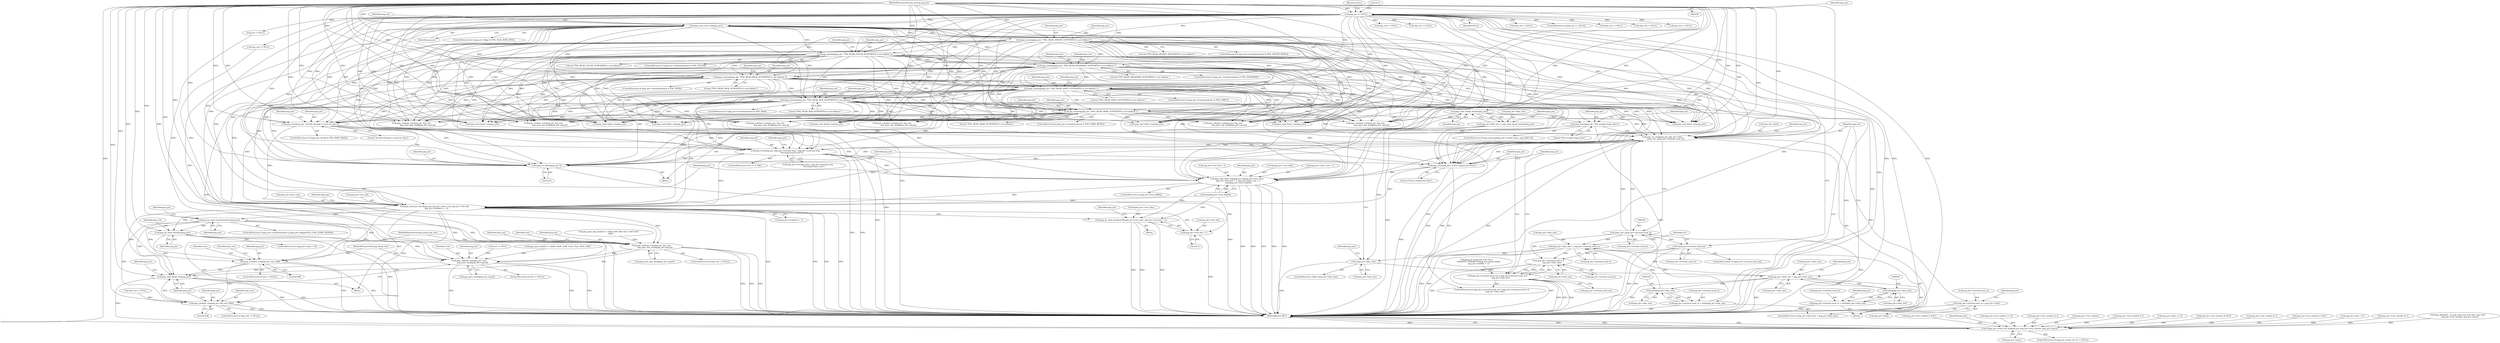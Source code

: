 digraph "0_Chrome_7f3d85b096f66870a15b37c2f40b219b2e292693_8@API" {
"1000483" [label="(Call,png_read_chunk_header(png_ptr))"];
"1000476" [label="(Call,png_crc_finish(png_ptr, 0))"];
"1000187" [label="(Call,png_warning(png_ptr, \"PNG_READ_PACK_SUPPORTED is not defined.\"))"];
"1000178" [label="(Call,png_warning(png_ptr, \"PNG_READ_PACKSWAP_SUPPORTED is not defined.\"))"];
"1000139" [label="(Call,png_read_start_row(png_ptr))"];
"1000119" [label="(Call,png_ptr == NULL)"];
"1000106" [label="(MethodParameterIn,png_structp png_ptr)"];
"1000169" [label="(Call,png_warning(png_ptr, \"PNG_READ_FILLER_SUPPORTED is not defined.\"))"];
"1000160" [label="(Call,png_warning(png_ptr, \"PNG_READ_INVERT_SUPPORTED is not defined.\"))"];
"1000205" [label="(Call,png_warning(png_ptr, \"PNG_READ_BGR_SUPPORTED is not defined.\"))"];
"1000196" [label="(Call,png_warning(png_ptr, \"PNG_READ_SHIFT_SUPPORTED is not defined.\"))"];
"1000431" [label="(Call,png_error(png_ptr, \"Invalid attempt to read row data\"))"];
"1000214" [label="(Call,png_warning(png_ptr, \"PNG_READ_SWAP_SUPPORTED is not defined.\"))"];
"1000534" [label="(Call,png_crc_read(png_ptr, png_ptr->zbuf,\n            (png_size_t)png_ptr->zstream.avail_in))"];
"1000483" [label="(Call,png_read_chunk_header(png_ptr))"];
"1000492" [label="(Call,png_error(png_ptr, \"Not enough image data\"))"];
"1000602" [label="(Call,png_error(png_ptr, png_ptr->zstream.msg ? png_ptr->zstream.msg :\n                   \"Decompression error\"))"];
"1000539" [label="(Call,(png_size_t)png_ptr->zstream.avail_in)"];
"1000523" [label="(Call,png_ptr->zstream.avail_in = (uInt)png_ptr->idat_size)"];
"1000529" [label="(Call,(uInt)png_ptr->idat_size)"];
"1000516" [label="(Call,png_ptr->zbuf_size > png_ptr->idat_size)"];
"1000501" [label="(Call,(uInt)png_ptr->zbuf_size)"];
"1000471" [label="(Call,!png_ptr->idat_size)"];
"1000479" [label="(Call,png_ptr->idat_size = png_read_chunk_header(png_ptr))"];
"1000546" [label="(Call,png_ptr->idat_size -= png_ptr->zstream.avail_in)"];
"1000495" [label="(Call,png_ptr->zstream.avail_in = (uInt)png_ptr->zbuf_size)"];
"1000463" [label="(Call,!(png_ptr->zstream.avail_in))"];
"1000575" [label="(Call,png_ptr->zstream.avail_in ||\n            png_ptr->idat_size)"];
"1000569" [label="(Call,png_ptr->zstream.avail_out || png_ptr->zstream.avail_in ||\n            png_ptr->idat_size)"];
"1000506" [label="(Call,png_ptr->zstream.next_in = png_ptr->zbuf)"];
"1000584" [label="(Call,png_error(png_ptr, \"Extra compressed data\"))"];
"1000689" [label="(Call,png_read_filter_row(png_ptr, &(png_ptr->row_info),\n      png_ptr->row_buf + 1, png_ptr->prev_row + 1,\n      (int)(png_ptr->row_buf[0])))"];
"1000712" [label="(Call,png_memcpy_check(png_ptr, png_ptr->prev_row, png_ptr->row_buf,\n      png_ptr->rowbytes + 1))"];
"1000738" [label="(Call,png_do_read_intrapixel(&(png_ptr->row_info), png_ptr->row_buf + 1))"];
"1000743" [label="(Call,png_ptr->row_buf + 1)"];
"1000758" [label="(Call,png_do_read_transformations(png_ptr))"];
"1000777" [label="(Call,png_do_read_interlace(png_ptr))"];
"1000783" [label="(Call,png_combine_row(png_ptr, dsp_row,\n            png_pass_dsp_mask[png_ptr->pass]))"];
"1000795" [label="(Call,png_combine_row(png_ptr, row,\n            png_pass_mask[png_ptr->pass]))"];
"1000821" [label="(Call,png_read_finish_row(png_ptr))"];
"1000829" [label="(Call,(*(png_ptr->read_row_fn))(png_ptr, png_ptr->row_number, png_ptr->pass))"];
"1000809" [label="(Call,png_combine_row(png_ptr, row, 0xff))"];
"1000817" [label="(Call,png_combine_row(png_ptr, dsp_row, 0xff))"];
"1000480" [label="(Call,png_ptr->idat_size)"];
"1000509" [label="(Identifier,png_ptr)"];
"1000122" [label="(Return,return;)"];
"1000124" [label="(Literal,1)"];
"1000109" [label="(Block,)"];
"1000720" [label="(Call,png_ptr->rowbytes + 1)"];
"1000695" [label="(Call,png_ptr->row_buf + 1)"];
"1000396" [label="(Call,dsp_row != NULL)"];
"1000689" [label="(Call,png_read_filter_row(png_ptr, &(png_ptr->row_info),\n      png_ptr->row_buf + 1, png_ptr->prev_row + 1,\n      (int)(png_ptr->row_buf[0])))"];
"1000216" [label="(Literal,\"PNG_READ_SWAP_SUPPORTED is not defined.\")"];
"1000432" [label="(Identifier,png_ptr)"];
"1000235" [label="(Call,png_ptr->row_number & 0x07)"];
"1000690" [label="(Identifier,png_ptr)"];
"1000433" [label="(Literal,\"Invalid attempt to read row data\")"];
"1000512" [label="(Call,png_ptr->zbuf)"];
"1000492" [label="(Call,png_error(png_ptr, \"Not enough image data\"))"];
"1000792" [label="(Call,row != NULL)"];
"1000781" [label="(Identifier,dsp_row)"];
"1000196" [label="(Call,png_warning(png_ptr, \"PNG_READ_SHIFT_SUPPORTED is not defined.\"))"];
"1000211" [label="(Identifier,png_ptr)"];
"1000199" [label="(ControlStructure,if (png_ptr->transformations & PNG_BGR))"];
"1000581" [label="(Call,png_ptr->idat_size)"];
"1000598" [label="(ControlStructure,if (ret != Z_OK))"];
"1000171" [label="(Literal,\"PNG_READ_FILLER_SUPPORTED is not defined.\")"];
"1000115" [label="(Call,png_pass_mask[7] = {0x80, 0x08, 0x88, 0x22, 0xaa, 0x55, 0xff})"];
"1000197" [label="(Identifier,png_ptr)"];
"1000531" [label="(Call,png_ptr->idat_size)"];
"1000806" [label="(Call,row != NULL)"];
"1000118" [label="(ControlStructure,if (png_ptr == NULL))"];
"1000469" [label="(Block,)"];
"1000585" [label="(Identifier,png_ptr)"];
"1000797" [label="(Identifier,row)"];
"1000481" [label="(Identifier,png_ptr)"];
"1000830" [label="(Identifier,png_ptr)"];
"1000809" [label="(Call,png_combine_row(png_ptr, row, 0xff))"];
"1000193" [label="(Identifier,png_ptr)"];
"1000494" [label="(Literal,\"Not enough image data\")"];
"1000759" [label="(Identifier,png_ptr)"];
"1000143" [label="(Call,png_ptr->row_number == 0)"];
"1000322" [label="(Call,png_ptr->row_number & 3)"];
"1000780" [label="(Call,dsp_row != NULL)"];
"1000714" [label="(Call,png_ptr->prev_row)"];
"1000683" [label="(ControlStructure,if (png_ptr->row_buf[0]))"];
"1000220" [label="(Identifier,png_ptr)"];
"1000140" [label="(Identifier,png_ptr)"];
"1000834" [label="(Call,png_ptr->pass)"];
"1000784" [label="(Identifier,png_ptr)"];
"1000831" [label="(Call,png_ptr->row_number)"];
"1000414" [label="(Call,png_ptr->row_number & 1)"];
"1000779" [label="(ControlStructure,if (dsp_row != NULL))"];
"1000208" [label="(ControlStructure,if (png_ptr->transformations & PNG_SWAP_BYTES))"];
"1000729" [label="(Identifier,png_ptr)"];
"1000738" [label="(Call,png_do_read_intrapixel(&(png_ptr->row_info), png_ptr->row_buf + 1))"];
"1000586" [label="(Literal,\"Extra compressed data\")"];
"1000535" [label="(Identifier,png_ptr)"];
"1000179" [label="(Identifier,png_ptr)"];
"1000160" [label="(Call,png_warning(png_ptr, \"PNG_READ_INVERT_SUPPORTED is not defined.\"))"];
"1000206" [label="(Identifier,png_ptr)"];
"1000190" [label="(ControlStructure,if (png_ptr->transformations & PNG_SHIFT))"];
"1000169" [label="(Call,png_warning(png_ptr, \"PNG_READ_FILLER_SUPPORTED is not defined.\"))"];
"1000120" [label="(Identifier,png_ptr)"];
"1000777" [label="(Call,png_do_read_interlace(png_ptr))"];
"1000771" [label="(ControlStructure,if (png_ptr->pass < 6))"];
"1000713" [label="(Identifier,png_ptr)"];
"1000529" [label="(Call,(uInt)png_ptr->idat_size)"];
"1000822" [label="(Identifier,png_ptr)"];
"1000334" [label="(Call,dsp_row != NULL)"];
"1000691" [label="(Call,&(png_ptr->row_info))"];
"1000198" [label="(Literal,\"PNG_READ_SHIFT_SUPPORTED is not defined.\")"];
"1000589" [label="(Identifier,png_ptr)"];
"1000744" [label="(Call,png_ptr->row_buf)"];
"1000758" [label="(Call,png_do_read_transformations(png_ptr))"];
"1000181" [label="(ControlStructure,if (png_ptr->transformations & PNG_PACK))"];
"1000471" [label="(Call,!png_ptr->idat_size)"];
"1000407" [label="(Call,png_read_finish_row(png_ptr))"];
"1000484" [label="(Identifier,png_ptr)"];
"1000536" [label="(Call,png_ptr->zbuf)"];
"1000747" [label="(Literal,1)"];
"1000501" [label="(Call,(uInt)png_ptr->zbuf_size)"];
"1000818" [label="(Identifier,png_ptr)"];
"1000337" [label="(Call,png_combine_row(png_ptr, dsp_row,\n                     png_pass_dsp_mask[png_ptr->pass]))"];
"1000515" [label="(ControlStructure,if (png_ptr->zbuf_size > png_ptr->idat_size))"];
"1000345" [label="(Call,png_read_finish_row(png_ptr))"];
"1000520" [label="(Call,png_ptr->idat_size)"];
"1000180" [label="(Literal,\"PNG_READ_PACKSWAP_SUPPORTED is not defined.\")"];
"1000717" [label="(Call,png_ptr->row_buf)"];
"1000820" [label="(Literal,0xff)"];
"1000253" [label="(Call,png_read_finish_row(png_ptr))"];
"1000568" [label="(ControlStructure,if (png_ptr->zstream.avail_out || png_ptr->zstream.avail_in ||\n            png_ptr->idat_size))"];
"1000498" [label="(Identifier,png_ptr)"];
"1000798" [label="(Call,png_pass_mask[png_ptr->pass])"];
"1000811" [label="(Identifier,row)"];
"1000189" [label="(Literal,\"PNG_READ_PACK_SUPPORTED is not defined.\")"];
"1000184" [label="(Identifier,png_ptr)"];
"1000570" [label="(Call,png_ptr->zstream.avail_out)"];
"1000299" [label="(Call,dsp_row != NULL)"];
"1000603" [label="(Identifier,png_ptr)"];
"1000399" [label="(Call,png_combine_row(png_ptr, dsp_row,\n                     png_pass_dsp_mask[png_ptr->pass]))"];
"1000424" [label="(ControlStructure,if (!(png_ptr->mode & PNG_HAVE_IDAT)))"];
"1000539" [label="(Call,(png_size_t)png_ptr->zstream.avail_in)"];
"1000493" [label="(Identifier,png_ptr)"];
"1000187" [label="(Call,png_warning(png_ptr, \"PNG_READ_PACK_SUPPORTED is not defined.\"))"];
"1000163" [label="(ControlStructure,if (png_ptr->transformations & PNG_FILLER))"];
"1000796" [label="(Identifier,png_ptr)"];
"1000215" [label="(Identifier,png_ptr)"];
"1000705" [label="(Call,(int)(png_ptr->row_buf[0]))"];
"1000148" [label="(Call,png_ptr->pass == 0)"];
"1000242" [label="(Call,dsp_row != NULL)"];
"1000823" [label="(ControlStructure,if (png_ptr->read_row_fn != NULL))"];
"1000473" [label="(Identifier,png_ptr)"];
"1000496" [label="(Call,png_ptr->zstream.avail_in)"];
"1000307" [label="(Call,png_combine_row(png_ptr, dsp_row,\n                     png_pass_dsp_mask[png_ptr->pass]))"];
"1000813" [label="(ControlStructure,if (dsp_row != NULL))"];
"1000272" [label="(Call,dsp_row != NULL)"];
"1000783" [label="(Call,png_combine_row(png_ptr, dsp_row,\n            png_pass_dsp_mask[png_ptr->pass]))"];
"1000763" [label="(Identifier,png_ptr)"];
"1000132" [label="(ControlStructure,if (!(png_ptr->flags & PNG_FLAG_ROW_INIT)))"];
"1000550" [label="(Call,png_ptr->zstream.avail_in)"];
"1000170" [label="(Identifier,png_ptr)"];
"1000791" [label="(ControlStructure,if (row != NULL))"];
"1000205" [label="(Call,png_warning(png_ptr, \"PNG_READ_BGR_SUPPORTED is not defined.\"))"];
"1000112" [label="(Call,png_pass_dsp_mask[7] = {0xff, 0x0f, 0xff, 0x33, 0xff, 0x55,\n       0xff})"];
"1000214" [label="(Call,png_warning(png_ptr, \"PNG_READ_SWAP_SUPPORTED is not defined.\"))"];
"1000569" [label="(Call,png_ptr->zstream.avail_out || png_ptr->zstream.avail_in ||\n            png_ptr->idat_size)"];
"1000161" [label="(Identifier,png_ptr)"];
"1000516" [label="(Call,png_ptr->zbuf_size > png_ptr->idat_size)"];
"1000826" [label="(Identifier,png_ptr)"];
"1000507" [label="(Call,png_ptr->zstream.next_in)"];
"1000819" [label="(Identifier,dsp_row)"];
"1000315" [label="(Call,png_read_finish_row(png_ptr))"];
"1000517" [label="(Call,png_ptr->zbuf_size)"];
"1000188" [label="(Identifier,png_ptr)"];
"1000778" [label="(Identifier,png_ptr)"];
"1000575" [label="(Call,png_ptr->zstream.avail_in ||\n            png_ptr->idat_size)"];
"1000743" [label="(Call,png_ptr->row_buf + 1)"];
"1000786" [label="(Call,png_pass_dsp_mask[png_ptr->pass])"];
"1000361" [label="(Call,dsp_row != NULL)"];
"1000495" [label="(Call,png_ptr->zstream.avail_in = (uInt)png_ptr->zbuf_size)"];
"1000700" [label="(Call,png_ptr->prev_row + 1)"];
"1000485" [label="(ControlStructure,if (png_memcmp(png_ptr->chunk_name, png_IDAT, 4)))"];
"1000477" [label="(Identifier,png_ptr)"];
"1000604" [label="(Call,png_ptr->zstream.msg ? png_ptr->zstream.msg :\n                   \"Decompression error\")"];
"1000475" [label="(Block,)"];
"1000431" [label="(Call,png_error(png_ptr, \"Invalid attempt to read row data\"))"];
"1000245" [label="(Call,png_combine_row(png_ptr, dsp_row,\n                     png_pass_dsp_mask[png_ptr->pass]))"];
"1000283" [label="(Call,png_read_finish_row(png_ptr))"];
"1000785" [label="(Identifier,dsp_row)"];
"1000534" [label="(Call,png_crc_read(png_ptr, png_ptr->zbuf,\n            (png_size_t)png_ptr->zstream.avail_in))"];
"1000166" [label="(Identifier,png_ptr)"];
"1000172" [label="(ControlStructure,if (png_ptr->transformations & PNG_PACKSWAP))"];
"1000751" [label="(Identifier,png_ptr)"];
"1000260" [label="(Call,png_ptr->row_number & 0x07)"];
"1000814" [label="(Call,dsp_row != NULL)"];
"1000202" [label="(Identifier,png_ptr)"];
"1000815" [label="(Identifier,dsp_row)"];
"1000478" [label="(Literal,0)"];
"1000739" [label="(Call,&(png_ptr->row_info))"];
"1000162" [label="(Literal,\"PNG_READ_INVERT_SUPPORTED is not defined.\")"];
"1000541" [label="(Call,png_ptr->zstream.avail_in)"];
"1000546" [label="(Call,png_ptr->idat_size -= png_ptr->zstream.avail_in)"];
"1000548" [label="(Identifier,png_ptr)"];
"1000207" [label="(Literal,\"PNG_READ_BGR_SUPPORTED is not defined.\")"];
"1000829" [label="(Call,(*(png_ptr->read_row_fn))(png_ptr, png_ptr->row_number, png_ptr->pass))"];
"1000584" [label="(Call,png_error(png_ptr, \"Extra compressed data\"))"];
"1000275" [label="(Call,png_combine_row(png_ptr, dsp_row,\n                     png_pass_dsp_mask[png_ptr->pass]))"];
"1000443" [label="(Call,png_ptr->zstream.avail_out =\n       (uInt)(PNG_ROWBYTES(png_ptr->pixel_depth,\n       png_ptr->iwidth) + 1))"];
"1000483" [label="(Call,png_read_chunk_header(png_ptr))"];
"1000518" [label="(Identifier,png_ptr)"];
"1000476" [label="(Call,png_crc_finish(png_ptr, 0))"];
"1000837" [label="(MethodReturn,RET)"];
"1000462" [label="(ControlStructure,if (!(png_ptr->zstream.avail_in)))"];
"1000472" [label="(Call,png_ptr->idat_size)"];
"1000178" [label="(Call,png_warning(png_ptr, \"PNG_READ_PACKSWAP_SUPPORTED is not defined.\"))"];
"1000523" [label="(Call,png_ptr->zstream.avail_in = (uInt)png_ptr->idat_size)"];
"1000420" [label="(Call,png_read_finish_row(png_ptr))"];
"1000119" [label="(Call,png_ptr == NULL)"];
"1000602" [label="(Call,png_error(png_ptr, png_ptr->zstream.msg ? png_ptr->zstream.msg :\n                   \"Decompression error\"))"];
"1000175" [label="(Identifier,png_ptr)"];
"1000464" [label="(Call,png_ptr->zstream.avail_in)"];
"1000547" [label="(Call,png_ptr->idat_size)"];
"1000139" [label="(Call,png_read_start_row(png_ptr))"];
"1000384" [label="(Call,png_ptr->row_number & 1)"];
"1000712" [label="(Call,png_memcpy_check(png_ptr, png_ptr->prev_row, png_ptr->row_buf,\n      png_ptr->rowbytes + 1))"];
"1000821" [label="(Call,png_read_finish_row(png_ptr))"];
"1000810" [label="(Identifier,png_ptr)"];
"1000812" [label="(Literal,0xff)"];
"1000290" [label="(Call,png_ptr->row_number & 0x07)"];
"1000437" [label="(Identifier,png_ptr)"];
"1000805" [label="(ControlStructure,if (row != NULL))"];
"1000463" [label="(Call,!(png_ptr->zstream.avail_in))"];
"1000772" [label="(Call,png_ptr->pass < 6)"];
"1000793" [label="(Identifier,row)"];
"1000748" [label="(ControlStructure,if (png_ptr->transformations || (png_ptr->flags&PNG_FLAG_STRIP_ALPHA)))"];
"1000470" [label="(ControlStructure,while (!png_ptr->idat_size))"];
"1000506" [label="(Call,png_ptr->zstream.next_in = png_ptr->zbuf)"];
"1000795" [label="(Call,png_combine_row(png_ptr, row,\n            png_pass_mask[png_ptr->pass]))"];
"1000817" [label="(Call,png_combine_row(png_ptr, dsp_row, 0xff))"];
"1000576" [label="(Call,png_ptr->zstream.avail_in)"];
"1000352" [label="(Call,png_ptr->row_number & 3)"];
"1000556" [label="(Identifier,ret)"];
"1000479" [label="(Call,png_ptr->idat_size = png_read_chunk_header(png_ptr))"];
"1000106" [label="(MethodParameterIn,png_structp png_ptr)"];
"1000121" [label="(Identifier,NULL)"];
"1000737" [label="(Block,)"];
"1000618" [label="(Identifier,png_ptr)"];
"1000503" [label="(Call,png_ptr->zbuf_size)"];
"1000377" [label="(Call,png_read_finish_row(png_ptr))"];
"1000154" [label="(ControlStructure,if (png_ptr->transformations & PNG_INVERT_MONO))"];
"1000526" [label="(Identifier,png_ptr)"];
"1000107" [label="(MethodParameterIn,png_bytep row)"];
"1000369" [label="(Call,png_combine_row(png_ptr, dsp_row,\n                     png_pass_dsp_mask[png_ptr->pass]))"];
"1000488" [label="(Identifier,png_ptr)"];
"1000123" [label="(Call,png_debug2(1, \"in png_read_row (row %lu, pass %d)\",\n      png_ptr->row_number, png_ptr->pass))"];
"1000524" [label="(Call,png_ptr->zstream.avail_in)"];
"1000145" [label="(Identifier,png_ptr)"];
"1000108" [label="(MethodParameterIn,png_bytep dsp_row)"];
"1000483" -> "1000479"  [label="AST: "];
"1000483" -> "1000484"  [label="CFG: "];
"1000484" -> "1000483"  [label="AST: "];
"1000479" -> "1000483"  [label="CFG: "];
"1000483" -> "1000476"  [label="DDG: "];
"1000483" -> "1000479"  [label="DDG: "];
"1000476" -> "1000483"  [label="DDG: "];
"1000106" -> "1000483"  [label="DDG: "];
"1000483" -> "1000492"  [label="DDG: "];
"1000483" -> "1000534"  [label="DDG: "];
"1000476" -> "1000475"  [label="AST: "];
"1000476" -> "1000478"  [label="CFG: "];
"1000477" -> "1000476"  [label="AST: "];
"1000478" -> "1000476"  [label="AST: "];
"1000481" -> "1000476"  [label="CFG: "];
"1000476" -> "1000837"  [label="DDG: "];
"1000187" -> "1000476"  [label="DDG: "];
"1000178" -> "1000476"  [label="DDG: "];
"1000205" -> "1000476"  [label="DDG: "];
"1000431" -> "1000476"  [label="DDG: "];
"1000196" -> "1000476"  [label="DDG: "];
"1000119" -> "1000476"  [label="DDG: "];
"1000534" -> "1000476"  [label="DDG: "];
"1000160" -> "1000476"  [label="DDG: "];
"1000139" -> "1000476"  [label="DDG: "];
"1000492" -> "1000476"  [label="DDG: "];
"1000214" -> "1000476"  [label="DDG: "];
"1000602" -> "1000476"  [label="DDG: "];
"1000169" -> "1000476"  [label="DDG: "];
"1000106" -> "1000476"  [label="DDG: "];
"1000187" -> "1000181"  [label="AST: "];
"1000187" -> "1000189"  [label="CFG: "];
"1000188" -> "1000187"  [label="AST: "];
"1000189" -> "1000187"  [label="AST: "];
"1000193" -> "1000187"  [label="CFG: "];
"1000187" -> "1000837"  [label="DDG: "];
"1000178" -> "1000187"  [label="DDG: "];
"1000139" -> "1000187"  [label="DDG: "];
"1000119" -> "1000187"  [label="DDG: "];
"1000169" -> "1000187"  [label="DDG: "];
"1000160" -> "1000187"  [label="DDG: "];
"1000106" -> "1000187"  [label="DDG: "];
"1000187" -> "1000196"  [label="DDG: "];
"1000187" -> "1000205"  [label="DDG: "];
"1000187" -> "1000214"  [label="DDG: "];
"1000187" -> "1000245"  [label="DDG: "];
"1000187" -> "1000253"  [label="DDG: "];
"1000187" -> "1000275"  [label="DDG: "];
"1000187" -> "1000283"  [label="DDG: "];
"1000187" -> "1000307"  [label="DDG: "];
"1000187" -> "1000315"  [label="DDG: "];
"1000187" -> "1000337"  [label="DDG: "];
"1000187" -> "1000345"  [label="DDG: "];
"1000187" -> "1000369"  [label="DDG: "];
"1000187" -> "1000377"  [label="DDG: "];
"1000187" -> "1000399"  [label="DDG: "];
"1000187" -> "1000407"  [label="DDG: "];
"1000187" -> "1000420"  [label="DDG: "];
"1000187" -> "1000431"  [label="DDG: "];
"1000187" -> "1000534"  [label="DDG: "];
"1000187" -> "1000584"  [label="DDG: "];
"1000187" -> "1000602"  [label="DDG: "];
"1000187" -> "1000689"  [label="DDG: "];
"1000187" -> "1000712"  [label="DDG: "];
"1000178" -> "1000172"  [label="AST: "];
"1000178" -> "1000180"  [label="CFG: "];
"1000179" -> "1000178"  [label="AST: "];
"1000180" -> "1000178"  [label="AST: "];
"1000184" -> "1000178"  [label="CFG: "];
"1000178" -> "1000837"  [label="DDG: "];
"1000139" -> "1000178"  [label="DDG: "];
"1000119" -> "1000178"  [label="DDG: "];
"1000169" -> "1000178"  [label="DDG: "];
"1000160" -> "1000178"  [label="DDG: "];
"1000106" -> "1000178"  [label="DDG: "];
"1000178" -> "1000196"  [label="DDG: "];
"1000178" -> "1000205"  [label="DDG: "];
"1000178" -> "1000214"  [label="DDG: "];
"1000178" -> "1000245"  [label="DDG: "];
"1000178" -> "1000253"  [label="DDG: "];
"1000178" -> "1000275"  [label="DDG: "];
"1000178" -> "1000283"  [label="DDG: "];
"1000178" -> "1000307"  [label="DDG: "];
"1000178" -> "1000315"  [label="DDG: "];
"1000178" -> "1000337"  [label="DDG: "];
"1000178" -> "1000345"  [label="DDG: "];
"1000178" -> "1000369"  [label="DDG: "];
"1000178" -> "1000377"  [label="DDG: "];
"1000178" -> "1000399"  [label="DDG: "];
"1000178" -> "1000407"  [label="DDG: "];
"1000178" -> "1000420"  [label="DDG: "];
"1000178" -> "1000431"  [label="DDG: "];
"1000178" -> "1000534"  [label="DDG: "];
"1000178" -> "1000584"  [label="DDG: "];
"1000178" -> "1000602"  [label="DDG: "];
"1000178" -> "1000689"  [label="DDG: "];
"1000178" -> "1000712"  [label="DDG: "];
"1000139" -> "1000132"  [label="AST: "];
"1000139" -> "1000140"  [label="CFG: "];
"1000140" -> "1000139"  [label="AST: "];
"1000145" -> "1000139"  [label="CFG: "];
"1000139" -> "1000837"  [label="DDG: "];
"1000119" -> "1000139"  [label="DDG: "];
"1000106" -> "1000139"  [label="DDG: "];
"1000139" -> "1000160"  [label="DDG: "];
"1000139" -> "1000169"  [label="DDG: "];
"1000139" -> "1000196"  [label="DDG: "];
"1000139" -> "1000205"  [label="DDG: "];
"1000139" -> "1000214"  [label="DDG: "];
"1000139" -> "1000245"  [label="DDG: "];
"1000139" -> "1000253"  [label="DDG: "];
"1000139" -> "1000275"  [label="DDG: "];
"1000139" -> "1000283"  [label="DDG: "];
"1000139" -> "1000307"  [label="DDG: "];
"1000139" -> "1000315"  [label="DDG: "];
"1000139" -> "1000337"  [label="DDG: "];
"1000139" -> "1000345"  [label="DDG: "];
"1000139" -> "1000369"  [label="DDG: "];
"1000139" -> "1000377"  [label="DDG: "];
"1000139" -> "1000399"  [label="DDG: "];
"1000139" -> "1000407"  [label="DDG: "];
"1000139" -> "1000420"  [label="DDG: "];
"1000139" -> "1000431"  [label="DDG: "];
"1000139" -> "1000534"  [label="DDG: "];
"1000139" -> "1000584"  [label="DDG: "];
"1000139" -> "1000602"  [label="DDG: "];
"1000139" -> "1000689"  [label="DDG: "];
"1000139" -> "1000712"  [label="DDG: "];
"1000119" -> "1000118"  [label="AST: "];
"1000119" -> "1000121"  [label="CFG: "];
"1000120" -> "1000119"  [label="AST: "];
"1000121" -> "1000119"  [label="AST: "];
"1000122" -> "1000119"  [label="CFG: "];
"1000124" -> "1000119"  [label="CFG: "];
"1000119" -> "1000837"  [label="DDG: "];
"1000119" -> "1000837"  [label="DDG: "];
"1000119" -> "1000837"  [label="DDG: "];
"1000106" -> "1000119"  [label="DDG: "];
"1000119" -> "1000160"  [label="DDG: "];
"1000119" -> "1000169"  [label="DDG: "];
"1000119" -> "1000196"  [label="DDG: "];
"1000119" -> "1000205"  [label="DDG: "];
"1000119" -> "1000214"  [label="DDG: "];
"1000119" -> "1000242"  [label="DDG: "];
"1000119" -> "1000245"  [label="DDG: "];
"1000119" -> "1000253"  [label="DDG: "];
"1000119" -> "1000272"  [label="DDG: "];
"1000119" -> "1000275"  [label="DDG: "];
"1000119" -> "1000283"  [label="DDG: "];
"1000119" -> "1000299"  [label="DDG: "];
"1000119" -> "1000307"  [label="DDG: "];
"1000119" -> "1000315"  [label="DDG: "];
"1000119" -> "1000334"  [label="DDG: "];
"1000119" -> "1000337"  [label="DDG: "];
"1000119" -> "1000345"  [label="DDG: "];
"1000119" -> "1000361"  [label="DDG: "];
"1000119" -> "1000369"  [label="DDG: "];
"1000119" -> "1000377"  [label="DDG: "];
"1000119" -> "1000396"  [label="DDG: "];
"1000119" -> "1000399"  [label="DDG: "];
"1000119" -> "1000407"  [label="DDG: "];
"1000119" -> "1000420"  [label="DDG: "];
"1000119" -> "1000431"  [label="DDG: "];
"1000119" -> "1000534"  [label="DDG: "];
"1000119" -> "1000584"  [label="DDG: "];
"1000119" -> "1000602"  [label="DDG: "];
"1000119" -> "1000689"  [label="DDG: "];
"1000119" -> "1000712"  [label="DDG: "];
"1000119" -> "1000780"  [label="DDG: "];
"1000119" -> "1000806"  [label="DDG: "];
"1000106" -> "1000105"  [label="AST: "];
"1000106" -> "1000837"  [label="DDG: "];
"1000106" -> "1000160"  [label="DDG: "];
"1000106" -> "1000169"  [label="DDG: "];
"1000106" -> "1000196"  [label="DDG: "];
"1000106" -> "1000205"  [label="DDG: "];
"1000106" -> "1000214"  [label="DDG: "];
"1000106" -> "1000245"  [label="DDG: "];
"1000106" -> "1000253"  [label="DDG: "];
"1000106" -> "1000275"  [label="DDG: "];
"1000106" -> "1000283"  [label="DDG: "];
"1000106" -> "1000307"  [label="DDG: "];
"1000106" -> "1000315"  [label="DDG: "];
"1000106" -> "1000337"  [label="DDG: "];
"1000106" -> "1000345"  [label="DDG: "];
"1000106" -> "1000369"  [label="DDG: "];
"1000106" -> "1000377"  [label="DDG: "];
"1000106" -> "1000399"  [label="DDG: "];
"1000106" -> "1000407"  [label="DDG: "];
"1000106" -> "1000420"  [label="DDG: "];
"1000106" -> "1000431"  [label="DDG: "];
"1000106" -> "1000492"  [label="DDG: "];
"1000106" -> "1000534"  [label="DDG: "];
"1000106" -> "1000584"  [label="DDG: "];
"1000106" -> "1000602"  [label="DDG: "];
"1000106" -> "1000689"  [label="DDG: "];
"1000106" -> "1000712"  [label="DDG: "];
"1000106" -> "1000758"  [label="DDG: "];
"1000106" -> "1000777"  [label="DDG: "];
"1000106" -> "1000783"  [label="DDG: "];
"1000106" -> "1000795"  [label="DDG: "];
"1000106" -> "1000809"  [label="DDG: "];
"1000106" -> "1000817"  [label="DDG: "];
"1000106" -> "1000821"  [label="DDG: "];
"1000106" -> "1000829"  [label="DDG: "];
"1000169" -> "1000163"  [label="AST: "];
"1000169" -> "1000171"  [label="CFG: "];
"1000170" -> "1000169"  [label="AST: "];
"1000171" -> "1000169"  [label="AST: "];
"1000175" -> "1000169"  [label="CFG: "];
"1000169" -> "1000837"  [label="DDG: "];
"1000160" -> "1000169"  [label="DDG: "];
"1000169" -> "1000196"  [label="DDG: "];
"1000169" -> "1000205"  [label="DDG: "];
"1000169" -> "1000214"  [label="DDG: "];
"1000169" -> "1000245"  [label="DDG: "];
"1000169" -> "1000253"  [label="DDG: "];
"1000169" -> "1000275"  [label="DDG: "];
"1000169" -> "1000283"  [label="DDG: "];
"1000169" -> "1000307"  [label="DDG: "];
"1000169" -> "1000315"  [label="DDG: "];
"1000169" -> "1000337"  [label="DDG: "];
"1000169" -> "1000345"  [label="DDG: "];
"1000169" -> "1000369"  [label="DDG: "];
"1000169" -> "1000377"  [label="DDG: "];
"1000169" -> "1000399"  [label="DDG: "];
"1000169" -> "1000407"  [label="DDG: "];
"1000169" -> "1000420"  [label="DDG: "];
"1000169" -> "1000431"  [label="DDG: "];
"1000169" -> "1000534"  [label="DDG: "];
"1000169" -> "1000584"  [label="DDG: "];
"1000169" -> "1000602"  [label="DDG: "];
"1000169" -> "1000689"  [label="DDG: "];
"1000169" -> "1000712"  [label="DDG: "];
"1000160" -> "1000154"  [label="AST: "];
"1000160" -> "1000162"  [label="CFG: "];
"1000161" -> "1000160"  [label="AST: "];
"1000162" -> "1000160"  [label="AST: "];
"1000166" -> "1000160"  [label="CFG: "];
"1000160" -> "1000837"  [label="DDG: "];
"1000160" -> "1000196"  [label="DDG: "];
"1000160" -> "1000205"  [label="DDG: "];
"1000160" -> "1000214"  [label="DDG: "];
"1000160" -> "1000245"  [label="DDG: "];
"1000160" -> "1000253"  [label="DDG: "];
"1000160" -> "1000275"  [label="DDG: "];
"1000160" -> "1000283"  [label="DDG: "];
"1000160" -> "1000307"  [label="DDG: "];
"1000160" -> "1000315"  [label="DDG: "];
"1000160" -> "1000337"  [label="DDG: "];
"1000160" -> "1000345"  [label="DDG: "];
"1000160" -> "1000369"  [label="DDG: "];
"1000160" -> "1000377"  [label="DDG: "];
"1000160" -> "1000399"  [label="DDG: "];
"1000160" -> "1000407"  [label="DDG: "];
"1000160" -> "1000420"  [label="DDG: "];
"1000160" -> "1000431"  [label="DDG: "];
"1000160" -> "1000534"  [label="DDG: "];
"1000160" -> "1000584"  [label="DDG: "];
"1000160" -> "1000602"  [label="DDG: "];
"1000160" -> "1000689"  [label="DDG: "];
"1000160" -> "1000712"  [label="DDG: "];
"1000205" -> "1000199"  [label="AST: "];
"1000205" -> "1000207"  [label="CFG: "];
"1000206" -> "1000205"  [label="AST: "];
"1000207" -> "1000205"  [label="AST: "];
"1000211" -> "1000205"  [label="CFG: "];
"1000205" -> "1000837"  [label="DDG: "];
"1000196" -> "1000205"  [label="DDG: "];
"1000205" -> "1000214"  [label="DDG: "];
"1000205" -> "1000245"  [label="DDG: "];
"1000205" -> "1000253"  [label="DDG: "];
"1000205" -> "1000275"  [label="DDG: "];
"1000205" -> "1000283"  [label="DDG: "];
"1000205" -> "1000307"  [label="DDG: "];
"1000205" -> "1000315"  [label="DDG: "];
"1000205" -> "1000337"  [label="DDG: "];
"1000205" -> "1000345"  [label="DDG: "];
"1000205" -> "1000369"  [label="DDG: "];
"1000205" -> "1000377"  [label="DDG: "];
"1000205" -> "1000399"  [label="DDG: "];
"1000205" -> "1000407"  [label="DDG: "];
"1000205" -> "1000420"  [label="DDG: "];
"1000205" -> "1000431"  [label="DDG: "];
"1000205" -> "1000534"  [label="DDG: "];
"1000205" -> "1000584"  [label="DDG: "];
"1000205" -> "1000602"  [label="DDG: "];
"1000205" -> "1000689"  [label="DDG: "];
"1000205" -> "1000712"  [label="DDG: "];
"1000196" -> "1000190"  [label="AST: "];
"1000196" -> "1000198"  [label="CFG: "];
"1000197" -> "1000196"  [label="AST: "];
"1000198" -> "1000196"  [label="AST: "];
"1000202" -> "1000196"  [label="CFG: "];
"1000196" -> "1000837"  [label="DDG: "];
"1000196" -> "1000214"  [label="DDG: "];
"1000196" -> "1000245"  [label="DDG: "];
"1000196" -> "1000253"  [label="DDG: "];
"1000196" -> "1000275"  [label="DDG: "];
"1000196" -> "1000283"  [label="DDG: "];
"1000196" -> "1000307"  [label="DDG: "];
"1000196" -> "1000315"  [label="DDG: "];
"1000196" -> "1000337"  [label="DDG: "];
"1000196" -> "1000345"  [label="DDG: "];
"1000196" -> "1000369"  [label="DDG: "];
"1000196" -> "1000377"  [label="DDG: "];
"1000196" -> "1000399"  [label="DDG: "];
"1000196" -> "1000407"  [label="DDG: "];
"1000196" -> "1000420"  [label="DDG: "];
"1000196" -> "1000431"  [label="DDG: "];
"1000196" -> "1000534"  [label="DDG: "];
"1000196" -> "1000584"  [label="DDG: "];
"1000196" -> "1000602"  [label="DDG: "];
"1000196" -> "1000689"  [label="DDG: "];
"1000196" -> "1000712"  [label="DDG: "];
"1000431" -> "1000424"  [label="AST: "];
"1000431" -> "1000433"  [label="CFG: "];
"1000432" -> "1000431"  [label="AST: "];
"1000433" -> "1000431"  [label="AST: "];
"1000437" -> "1000431"  [label="CFG: "];
"1000431" -> "1000837"  [label="DDG: "];
"1000214" -> "1000431"  [label="DDG: "];
"1000431" -> "1000534"  [label="DDG: "];
"1000431" -> "1000584"  [label="DDG: "];
"1000431" -> "1000602"  [label="DDG: "];
"1000431" -> "1000689"  [label="DDG: "];
"1000431" -> "1000712"  [label="DDG: "];
"1000214" -> "1000208"  [label="AST: "];
"1000214" -> "1000216"  [label="CFG: "];
"1000215" -> "1000214"  [label="AST: "];
"1000216" -> "1000214"  [label="AST: "];
"1000220" -> "1000214"  [label="CFG: "];
"1000214" -> "1000837"  [label="DDG: "];
"1000214" -> "1000245"  [label="DDG: "];
"1000214" -> "1000253"  [label="DDG: "];
"1000214" -> "1000275"  [label="DDG: "];
"1000214" -> "1000283"  [label="DDG: "];
"1000214" -> "1000307"  [label="DDG: "];
"1000214" -> "1000315"  [label="DDG: "];
"1000214" -> "1000337"  [label="DDG: "];
"1000214" -> "1000345"  [label="DDG: "];
"1000214" -> "1000369"  [label="DDG: "];
"1000214" -> "1000377"  [label="DDG: "];
"1000214" -> "1000399"  [label="DDG: "];
"1000214" -> "1000407"  [label="DDG: "];
"1000214" -> "1000420"  [label="DDG: "];
"1000214" -> "1000534"  [label="DDG: "];
"1000214" -> "1000584"  [label="DDG: "];
"1000214" -> "1000602"  [label="DDG: "];
"1000214" -> "1000689"  [label="DDG: "];
"1000214" -> "1000712"  [label="DDG: "];
"1000534" -> "1000469"  [label="AST: "];
"1000534" -> "1000539"  [label="CFG: "];
"1000535" -> "1000534"  [label="AST: "];
"1000536" -> "1000534"  [label="AST: "];
"1000539" -> "1000534"  [label="AST: "];
"1000548" -> "1000534"  [label="CFG: "];
"1000534" -> "1000837"  [label="DDG: "];
"1000534" -> "1000837"  [label="DDG: "];
"1000534" -> "1000837"  [label="DDG: "];
"1000534" -> "1000506"  [label="DDG: "];
"1000492" -> "1000534"  [label="DDG: "];
"1000602" -> "1000534"  [label="DDG: "];
"1000539" -> "1000534"  [label="DDG: "];
"1000534" -> "1000584"  [label="DDG: "];
"1000534" -> "1000602"  [label="DDG: "];
"1000534" -> "1000689"  [label="DDG: "];
"1000534" -> "1000712"  [label="DDG: "];
"1000492" -> "1000485"  [label="AST: "];
"1000492" -> "1000494"  [label="CFG: "];
"1000493" -> "1000492"  [label="AST: "];
"1000494" -> "1000492"  [label="AST: "];
"1000473" -> "1000492"  [label="CFG: "];
"1000492" -> "1000837"  [label="DDG: "];
"1000602" -> "1000598"  [label="AST: "];
"1000602" -> "1000604"  [label="CFG: "];
"1000603" -> "1000602"  [label="AST: "];
"1000604" -> "1000602"  [label="AST: "];
"1000618" -> "1000602"  [label="CFG: "];
"1000602" -> "1000837"  [label="DDG: "];
"1000602" -> "1000837"  [label="DDG: "];
"1000602" -> "1000584"  [label="DDG: "];
"1000602" -> "1000689"  [label="DDG: "];
"1000602" -> "1000712"  [label="DDG: "];
"1000539" -> "1000541"  [label="CFG: "];
"1000540" -> "1000539"  [label="AST: "];
"1000541" -> "1000539"  [label="AST: "];
"1000539" -> "1000463"  [label="DDG: "];
"1000523" -> "1000539"  [label="DDG: "];
"1000495" -> "1000539"  [label="DDG: "];
"1000539" -> "1000546"  [label="DDG: "];
"1000539" -> "1000575"  [label="DDG: "];
"1000523" -> "1000515"  [label="AST: "];
"1000523" -> "1000529"  [label="CFG: "];
"1000524" -> "1000523"  [label="AST: "];
"1000529" -> "1000523"  [label="AST: "];
"1000535" -> "1000523"  [label="CFG: "];
"1000523" -> "1000837"  [label="DDG: "];
"1000529" -> "1000523"  [label="DDG: "];
"1000529" -> "1000531"  [label="CFG: "];
"1000530" -> "1000529"  [label="AST: "];
"1000531" -> "1000529"  [label="AST: "];
"1000516" -> "1000529"  [label="DDG: "];
"1000529" -> "1000546"  [label="DDG: "];
"1000516" -> "1000515"  [label="AST: "];
"1000516" -> "1000520"  [label="CFG: "];
"1000517" -> "1000516"  [label="AST: "];
"1000520" -> "1000516"  [label="AST: "];
"1000526" -> "1000516"  [label="CFG: "];
"1000535" -> "1000516"  [label="CFG: "];
"1000516" -> "1000837"  [label="DDG: "];
"1000516" -> "1000837"  [label="DDG: "];
"1000516" -> "1000501"  [label="DDG: "];
"1000501" -> "1000516"  [label="DDG: "];
"1000471" -> "1000516"  [label="DDG: "];
"1000516" -> "1000546"  [label="DDG: "];
"1000501" -> "1000495"  [label="AST: "];
"1000501" -> "1000503"  [label="CFG: "];
"1000502" -> "1000501"  [label="AST: "];
"1000503" -> "1000501"  [label="AST: "];
"1000495" -> "1000501"  [label="CFG: "];
"1000501" -> "1000495"  [label="DDG: "];
"1000471" -> "1000470"  [label="AST: "];
"1000471" -> "1000472"  [label="CFG: "];
"1000472" -> "1000471"  [label="AST: "];
"1000477" -> "1000471"  [label="CFG: "];
"1000498" -> "1000471"  [label="CFG: "];
"1000471" -> "1000837"  [label="DDG: "];
"1000479" -> "1000471"  [label="DDG: "];
"1000546" -> "1000471"  [label="DDG: "];
"1000479" -> "1000475"  [label="AST: "];
"1000480" -> "1000479"  [label="AST: "];
"1000488" -> "1000479"  [label="CFG: "];
"1000479" -> "1000837"  [label="DDG: "];
"1000546" -> "1000469"  [label="AST: "];
"1000546" -> "1000550"  [label="CFG: "];
"1000547" -> "1000546"  [label="AST: "];
"1000550" -> "1000546"  [label="AST: "];
"1000556" -> "1000546"  [label="CFG: "];
"1000546" -> "1000837"  [label="DDG: "];
"1000546" -> "1000837"  [label="DDG: "];
"1000546" -> "1000575"  [label="DDG: "];
"1000495" -> "1000469"  [label="AST: "];
"1000496" -> "1000495"  [label="AST: "];
"1000509" -> "1000495"  [label="CFG: "];
"1000495" -> "1000837"  [label="DDG: "];
"1000463" -> "1000462"  [label="AST: "];
"1000463" -> "1000464"  [label="CFG: "];
"1000464" -> "1000463"  [label="AST: "];
"1000473" -> "1000463"  [label="CFG: "];
"1000556" -> "1000463"  [label="CFG: "];
"1000463" -> "1000837"  [label="DDG: "];
"1000463" -> "1000837"  [label="DDG: "];
"1000463" -> "1000575"  [label="DDG: "];
"1000575" -> "1000569"  [label="AST: "];
"1000575" -> "1000576"  [label="CFG: "];
"1000575" -> "1000581"  [label="CFG: "];
"1000576" -> "1000575"  [label="AST: "];
"1000581" -> "1000575"  [label="AST: "];
"1000569" -> "1000575"  [label="CFG: "];
"1000575" -> "1000837"  [label="DDG: "];
"1000575" -> "1000837"  [label="DDG: "];
"1000575" -> "1000569"  [label="DDG: "];
"1000575" -> "1000569"  [label="DDG: "];
"1000569" -> "1000568"  [label="AST: "];
"1000569" -> "1000570"  [label="CFG: "];
"1000570" -> "1000569"  [label="AST: "];
"1000585" -> "1000569"  [label="CFG: "];
"1000589" -> "1000569"  [label="CFG: "];
"1000569" -> "1000837"  [label="DDG: "];
"1000569" -> "1000837"  [label="DDG: "];
"1000569" -> "1000837"  [label="DDG: "];
"1000443" -> "1000569"  [label="DDG: "];
"1000506" -> "1000469"  [label="AST: "];
"1000506" -> "1000512"  [label="CFG: "];
"1000507" -> "1000506"  [label="AST: "];
"1000512" -> "1000506"  [label="AST: "];
"1000518" -> "1000506"  [label="CFG: "];
"1000506" -> "1000837"  [label="DDG: "];
"1000584" -> "1000568"  [label="AST: "];
"1000584" -> "1000586"  [label="CFG: "];
"1000585" -> "1000584"  [label="AST: "];
"1000586" -> "1000584"  [label="AST: "];
"1000589" -> "1000584"  [label="CFG: "];
"1000584" -> "1000837"  [label="DDG: "];
"1000584" -> "1000689"  [label="DDG: "];
"1000584" -> "1000712"  [label="DDG: "];
"1000689" -> "1000683"  [label="AST: "];
"1000689" -> "1000705"  [label="CFG: "];
"1000690" -> "1000689"  [label="AST: "];
"1000691" -> "1000689"  [label="AST: "];
"1000695" -> "1000689"  [label="AST: "];
"1000700" -> "1000689"  [label="AST: "];
"1000705" -> "1000689"  [label="AST: "];
"1000713" -> "1000689"  [label="CFG: "];
"1000689" -> "1000837"  [label="DDG: "];
"1000689" -> "1000837"  [label="DDG: "];
"1000689" -> "1000837"  [label="DDG: "];
"1000689" -> "1000837"  [label="DDG: "];
"1000689" -> "1000837"  [label="DDG: "];
"1000705" -> "1000689"  [label="DDG: "];
"1000689" -> "1000712"  [label="DDG: "];
"1000689" -> "1000738"  [label="DDG: "];
"1000712" -> "1000109"  [label="AST: "];
"1000712" -> "1000720"  [label="CFG: "];
"1000713" -> "1000712"  [label="AST: "];
"1000714" -> "1000712"  [label="AST: "];
"1000717" -> "1000712"  [label="AST: "];
"1000720" -> "1000712"  [label="AST: "];
"1000729" -> "1000712"  [label="CFG: "];
"1000712" -> "1000837"  [label="DDG: "];
"1000712" -> "1000837"  [label="DDG: "];
"1000712" -> "1000837"  [label="DDG: "];
"1000712" -> "1000837"  [label="DDG: "];
"1000705" -> "1000712"  [label="DDG: "];
"1000712" -> "1000738"  [label="DDG: "];
"1000712" -> "1000743"  [label="DDG: "];
"1000712" -> "1000758"  [label="DDG: "];
"1000712" -> "1000777"  [label="DDG: "];
"1000712" -> "1000783"  [label="DDG: "];
"1000712" -> "1000795"  [label="DDG: "];
"1000712" -> "1000809"  [label="DDG: "];
"1000712" -> "1000817"  [label="DDG: "];
"1000712" -> "1000821"  [label="DDG: "];
"1000738" -> "1000737"  [label="AST: "];
"1000738" -> "1000743"  [label="CFG: "];
"1000739" -> "1000738"  [label="AST: "];
"1000743" -> "1000738"  [label="AST: "];
"1000751" -> "1000738"  [label="CFG: "];
"1000738" -> "1000837"  [label="DDG: "];
"1000738" -> "1000837"  [label="DDG: "];
"1000738" -> "1000837"  [label="DDG: "];
"1000705" -> "1000738"  [label="DDG: "];
"1000743" -> "1000747"  [label="CFG: "];
"1000744" -> "1000743"  [label="AST: "];
"1000747" -> "1000743"  [label="AST: "];
"1000743" -> "1000837"  [label="DDG: "];
"1000705" -> "1000743"  [label="DDG: "];
"1000758" -> "1000748"  [label="AST: "];
"1000758" -> "1000759"  [label="CFG: "];
"1000759" -> "1000758"  [label="AST: "];
"1000763" -> "1000758"  [label="CFG: "];
"1000758" -> "1000837"  [label="DDG: "];
"1000758" -> "1000777"  [label="DDG: "];
"1000758" -> "1000783"  [label="DDG: "];
"1000758" -> "1000795"  [label="DDG: "];
"1000758" -> "1000809"  [label="DDG: "];
"1000758" -> "1000817"  [label="DDG: "];
"1000758" -> "1000821"  [label="DDG: "];
"1000777" -> "1000771"  [label="AST: "];
"1000777" -> "1000778"  [label="CFG: "];
"1000778" -> "1000777"  [label="AST: "];
"1000781" -> "1000777"  [label="CFG: "];
"1000777" -> "1000837"  [label="DDG: "];
"1000777" -> "1000783"  [label="DDG: "];
"1000777" -> "1000795"  [label="DDG: "];
"1000777" -> "1000821"  [label="DDG: "];
"1000783" -> "1000779"  [label="AST: "];
"1000783" -> "1000786"  [label="CFG: "];
"1000784" -> "1000783"  [label="AST: "];
"1000785" -> "1000783"  [label="AST: "];
"1000786" -> "1000783"  [label="AST: "];
"1000793" -> "1000783"  [label="CFG: "];
"1000783" -> "1000837"  [label="DDG: "];
"1000783" -> "1000837"  [label="DDG: "];
"1000783" -> "1000837"  [label="DDG: "];
"1000780" -> "1000783"  [label="DDG: "];
"1000108" -> "1000783"  [label="DDG: "];
"1000112" -> "1000783"  [label="DDG: "];
"1000783" -> "1000795"  [label="DDG: "];
"1000783" -> "1000821"  [label="DDG: "];
"1000795" -> "1000791"  [label="AST: "];
"1000795" -> "1000798"  [label="CFG: "];
"1000796" -> "1000795"  [label="AST: "];
"1000797" -> "1000795"  [label="AST: "];
"1000798" -> "1000795"  [label="AST: "];
"1000822" -> "1000795"  [label="CFG: "];
"1000795" -> "1000837"  [label="DDG: "];
"1000795" -> "1000837"  [label="DDG: "];
"1000795" -> "1000837"  [label="DDG: "];
"1000792" -> "1000795"  [label="DDG: "];
"1000107" -> "1000795"  [label="DDG: "];
"1000115" -> "1000795"  [label="DDG: "];
"1000795" -> "1000821"  [label="DDG: "];
"1000821" -> "1000109"  [label="AST: "];
"1000821" -> "1000822"  [label="CFG: "];
"1000822" -> "1000821"  [label="AST: "];
"1000826" -> "1000821"  [label="CFG: "];
"1000821" -> "1000837"  [label="DDG: "];
"1000821" -> "1000837"  [label="DDG: "];
"1000809" -> "1000821"  [label="DDG: "];
"1000817" -> "1000821"  [label="DDG: "];
"1000821" -> "1000829"  [label="DDG: "];
"1000829" -> "1000823"  [label="AST: "];
"1000829" -> "1000834"  [label="CFG: "];
"1000830" -> "1000829"  [label="AST: "];
"1000831" -> "1000829"  [label="AST: "];
"1000834" -> "1000829"  [label="AST: "];
"1000837" -> "1000829"  [label="CFG: "];
"1000829" -> "1000837"  [label="DDG: "];
"1000829" -> "1000837"  [label="DDG: "];
"1000829" -> "1000837"  [label="DDG: "];
"1000829" -> "1000837"  [label="DDG: "];
"1000290" -> "1000829"  [label="DDG: "];
"1000235" -> "1000829"  [label="DDG: "];
"1000352" -> "1000829"  [label="DDG: "];
"1000143" -> "1000829"  [label="DDG: "];
"1000414" -> "1000829"  [label="DDG: "];
"1000322" -> "1000829"  [label="DDG: "];
"1000260" -> "1000829"  [label="DDG: "];
"1000384" -> "1000829"  [label="DDG: "];
"1000772" -> "1000829"  [label="DDG: "];
"1000123" -> "1000829"  [label="DDG: "];
"1000148" -> "1000829"  [label="DDG: "];
"1000809" -> "1000805"  [label="AST: "];
"1000809" -> "1000812"  [label="CFG: "];
"1000810" -> "1000809"  [label="AST: "];
"1000811" -> "1000809"  [label="AST: "];
"1000812" -> "1000809"  [label="AST: "];
"1000815" -> "1000809"  [label="CFG: "];
"1000809" -> "1000837"  [label="DDG: "];
"1000809" -> "1000837"  [label="DDG: "];
"1000806" -> "1000809"  [label="DDG: "];
"1000107" -> "1000809"  [label="DDG: "];
"1000809" -> "1000817"  [label="DDG: "];
"1000817" -> "1000813"  [label="AST: "];
"1000817" -> "1000820"  [label="CFG: "];
"1000818" -> "1000817"  [label="AST: "];
"1000819" -> "1000817"  [label="AST: "];
"1000820" -> "1000817"  [label="AST: "];
"1000822" -> "1000817"  [label="CFG: "];
"1000817" -> "1000837"  [label="DDG: "];
"1000817" -> "1000837"  [label="DDG: "];
"1000814" -> "1000817"  [label="DDG: "];
"1000108" -> "1000817"  [label="DDG: "];
}
